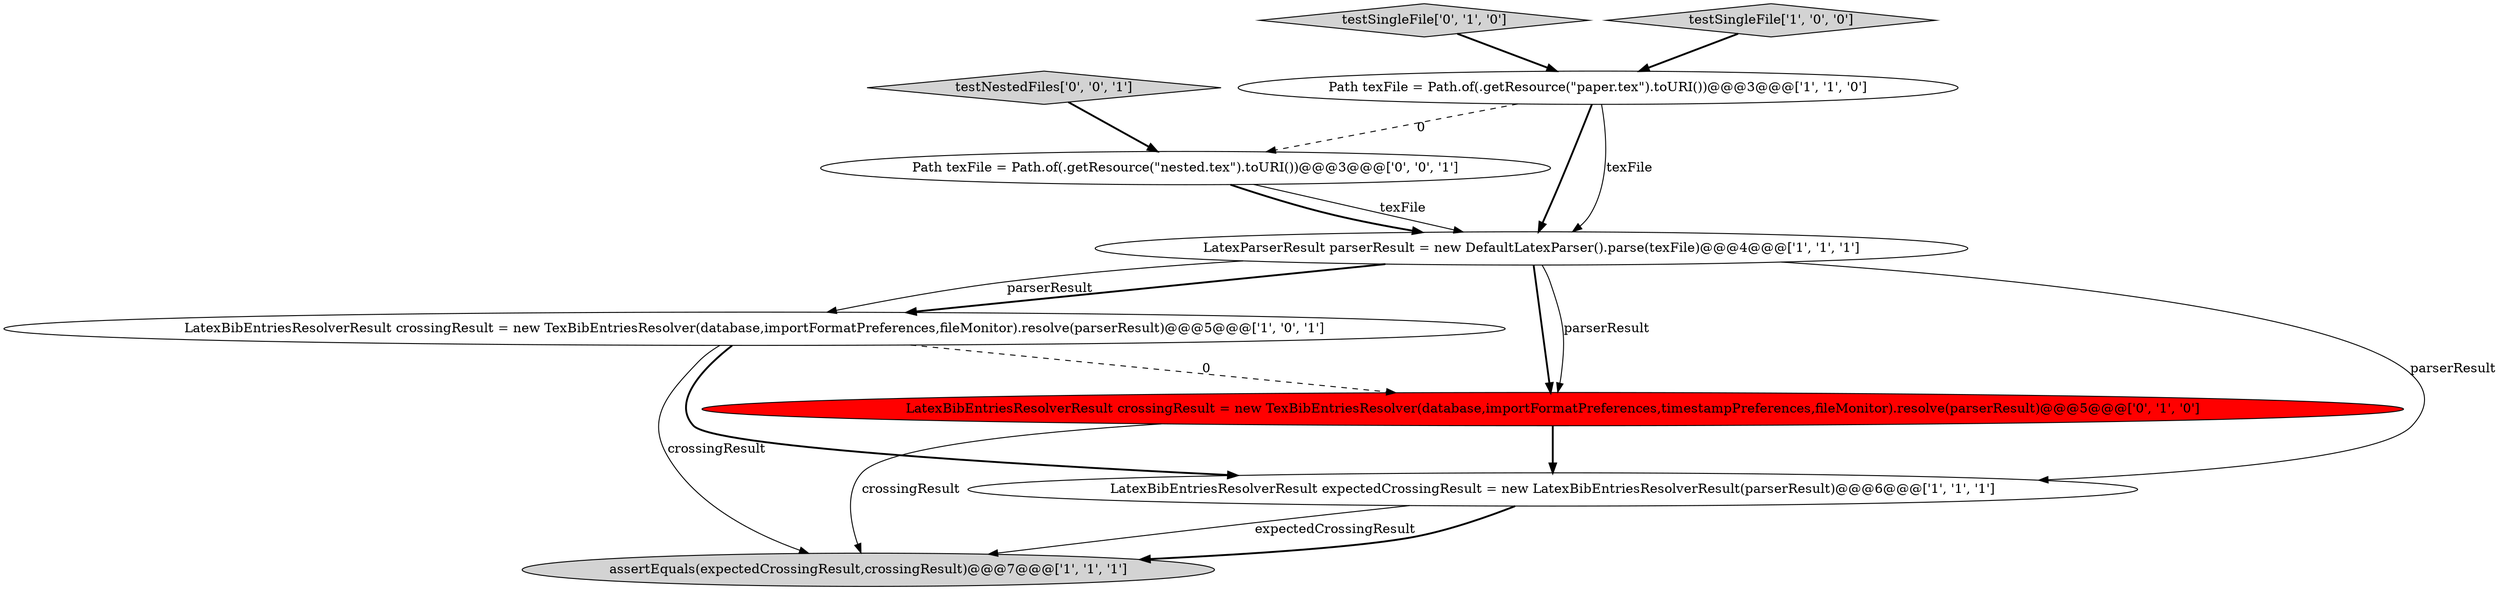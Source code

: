 digraph {
6 [style = filled, label = "testSingleFile['0', '1', '0']", fillcolor = lightgray, shape = diamond image = "AAA0AAABBB2BBB"];
9 [style = filled, label = "testNestedFiles['0', '0', '1']", fillcolor = lightgray, shape = diamond image = "AAA0AAABBB3BBB"];
3 [style = filled, label = "LatexBibEntriesResolverResult expectedCrossingResult = new LatexBibEntriesResolverResult(parserResult)@@@6@@@['1', '1', '1']", fillcolor = white, shape = ellipse image = "AAA0AAABBB1BBB"];
2 [style = filled, label = "testSingleFile['1', '0', '0']", fillcolor = lightgray, shape = diamond image = "AAA0AAABBB1BBB"];
4 [style = filled, label = "LatexParserResult parserResult = new DefaultLatexParser().parse(texFile)@@@4@@@['1', '1', '1']", fillcolor = white, shape = ellipse image = "AAA0AAABBB1BBB"];
7 [style = filled, label = "LatexBibEntriesResolverResult crossingResult = new TexBibEntriesResolver(database,importFormatPreferences,timestampPreferences,fileMonitor).resolve(parserResult)@@@5@@@['0', '1', '0']", fillcolor = red, shape = ellipse image = "AAA1AAABBB2BBB"];
8 [style = filled, label = "Path texFile = Path.of(.getResource(\"nested.tex\").toURI())@@@3@@@['0', '0', '1']", fillcolor = white, shape = ellipse image = "AAA0AAABBB3BBB"];
1 [style = filled, label = "assertEquals(expectedCrossingResult,crossingResult)@@@7@@@['1', '1', '1']", fillcolor = lightgray, shape = ellipse image = "AAA0AAABBB1BBB"];
0 [style = filled, label = "Path texFile = Path.of(.getResource(\"paper.tex\").toURI())@@@3@@@['1', '1', '0']", fillcolor = white, shape = ellipse image = "AAA0AAABBB1BBB"];
5 [style = filled, label = "LatexBibEntriesResolverResult crossingResult = new TexBibEntriesResolver(database,importFormatPreferences,fileMonitor).resolve(parserResult)@@@5@@@['1', '0', '1']", fillcolor = white, shape = ellipse image = "AAA0AAABBB1BBB"];
0->4 [style = solid, label="texFile"];
3->1 [style = solid, label="expectedCrossingResult"];
8->4 [style = solid, label="texFile"];
5->3 [style = bold, label=""];
0->8 [style = dashed, label="0"];
7->3 [style = bold, label=""];
2->0 [style = bold, label=""];
6->0 [style = bold, label=""];
8->4 [style = bold, label=""];
5->7 [style = dashed, label="0"];
3->1 [style = bold, label=""];
9->8 [style = bold, label=""];
0->4 [style = bold, label=""];
4->3 [style = solid, label="parserResult"];
4->5 [style = bold, label=""];
4->7 [style = bold, label=""];
7->1 [style = solid, label="crossingResult"];
4->5 [style = solid, label="parserResult"];
5->1 [style = solid, label="crossingResult"];
4->7 [style = solid, label="parserResult"];
}
